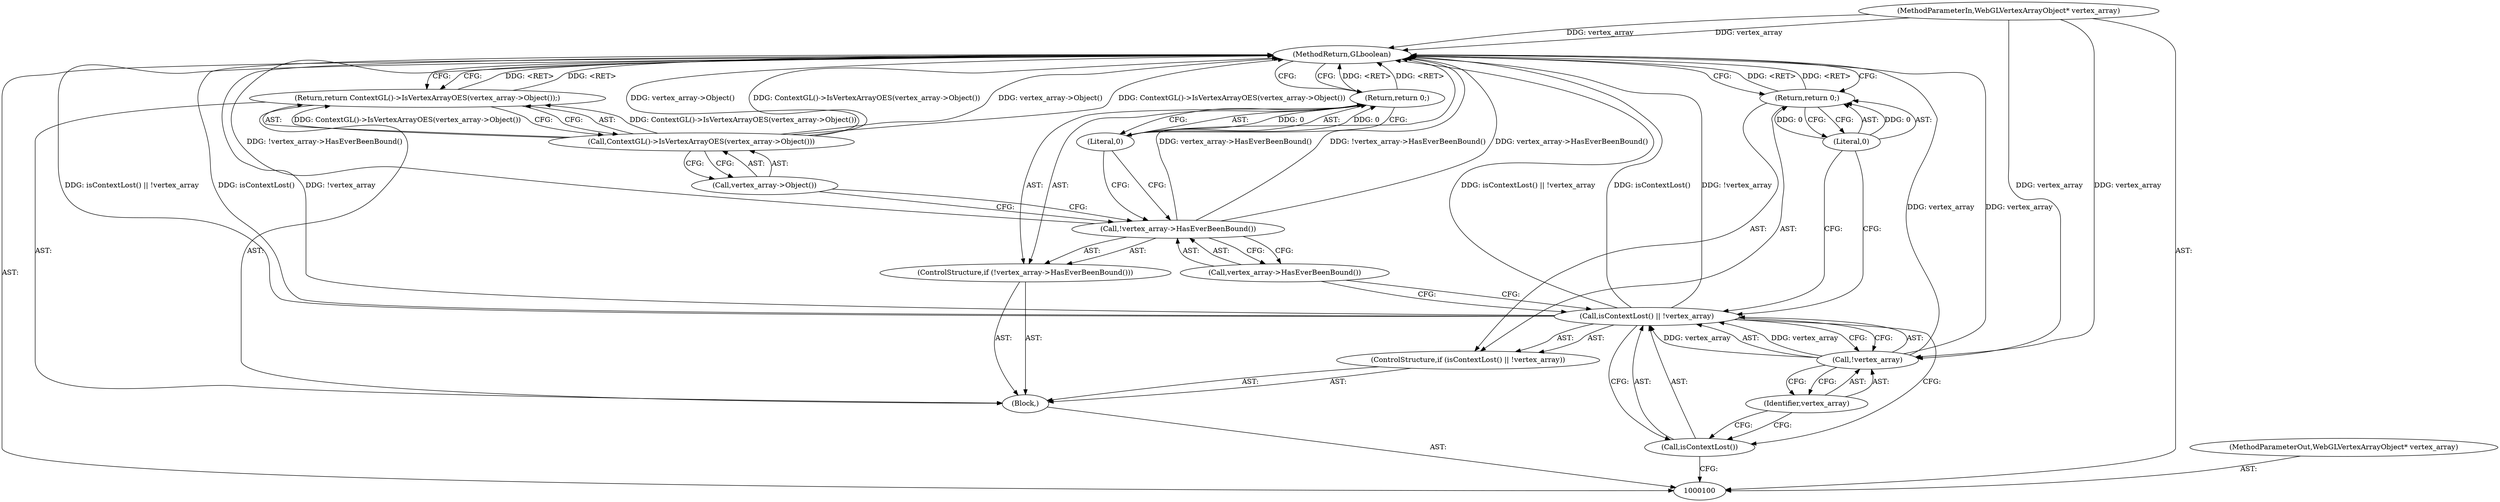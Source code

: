 digraph "1_Chrome_98095c718d7580b5d6715e5bfd8698234ecb4470_4" {
"1000118" [label="(MethodReturn,GLboolean)"];
"1000102" [label="(Block,)"];
"1000101" [label="(MethodParameterIn,WebGLVertexArrayObject* vertex_array)"];
"1000146" [label="(MethodParameterOut,WebGLVertexArrayObject* vertex_array)"];
"1000103" [label="(ControlStructure,if (isContextLost() || !vertex_array))"];
"1000106" [label="(Call,!vertex_array)"];
"1000107" [label="(Identifier,vertex_array)"];
"1000104" [label="(Call,isContextLost() || !vertex_array)"];
"1000105" [label="(Call,isContextLost())"];
"1000109" [label="(Literal,0)"];
"1000108" [label="(Return,return 0;)"];
"1000110" [label="(ControlStructure,if (!vertex_array->HasEverBeenBound()))"];
"1000111" [label="(Call,!vertex_array->HasEverBeenBound())"];
"1000112" [label="(Call,vertex_array->HasEverBeenBound())"];
"1000114" [label="(Literal,0)"];
"1000113" [label="(Return,return 0;)"];
"1000115" [label="(Return,return ContextGL()->IsVertexArrayOES(vertex_array->Object());)"];
"1000117" [label="(Call,vertex_array->Object())"];
"1000116" [label="(Call,ContextGL()->IsVertexArrayOES(vertex_array->Object()))"];
"1000118" -> "1000100"  [label="AST: "];
"1000118" -> "1000108"  [label="CFG: "];
"1000118" -> "1000113"  [label="CFG: "];
"1000118" -> "1000115"  [label="CFG: "];
"1000116" -> "1000118"  [label="DDG: vertex_array->Object()"];
"1000116" -> "1000118"  [label="DDG: ContextGL()->IsVertexArrayOES(vertex_array->Object())"];
"1000106" -> "1000118"  [label="DDG: vertex_array"];
"1000104" -> "1000118"  [label="DDG: isContextLost() || !vertex_array"];
"1000104" -> "1000118"  [label="DDG: isContextLost()"];
"1000104" -> "1000118"  [label="DDG: !vertex_array"];
"1000111" -> "1000118"  [label="DDG: vertex_array->HasEverBeenBound()"];
"1000111" -> "1000118"  [label="DDG: !vertex_array->HasEverBeenBound()"];
"1000101" -> "1000118"  [label="DDG: vertex_array"];
"1000108" -> "1000118"  [label="DDG: <RET>"];
"1000115" -> "1000118"  [label="DDG: <RET>"];
"1000113" -> "1000118"  [label="DDG: <RET>"];
"1000102" -> "1000100"  [label="AST: "];
"1000103" -> "1000102"  [label="AST: "];
"1000110" -> "1000102"  [label="AST: "];
"1000115" -> "1000102"  [label="AST: "];
"1000101" -> "1000100"  [label="AST: "];
"1000101" -> "1000118"  [label="DDG: vertex_array"];
"1000101" -> "1000106"  [label="DDG: vertex_array"];
"1000146" -> "1000100"  [label="AST: "];
"1000103" -> "1000102"  [label="AST: "];
"1000104" -> "1000103"  [label="AST: "];
"1000108" -> "1000103"  [label="AST: "];
"1000106" -> "1000104"  [label="AST: "];
"1000106" -> "1000107"  [label="CFG: "];
"1000107" -> "1000106"  [label="AST: "];
"1000104" -> "1000106"  [label="CFG: "];
"1000106" -> "1000118"  [label="DDG: vertex_array"];
"1000106" -> "1000104"  [label="DDG: vertex_array"];
"1000101" -> "1000106"  [label="DDG: vertex_array"];
"1000107" -> "1000106"  [label="AST: "];
"1000107" -> "1000105"  [label="CFG: "];
"1000106" -> "1000107"  [label="CFG: "];
"1000104" -> "1000103"  [label="AST: "];
"1000104" -> "1000105"  [label="CFG: "];
"1000104" -> "1000106"  [label="CFG: "];
"1000105" -> "1000104"  [label="AST: "];
"1000106" -> "1000104"  [label="AST: "];
"1000109" -> "1000104"  [label="CFG: "];
"1000112" -> "1000104"  [label="CFG: "];
"1000104" -> "1000118"  [label="DDG: isContextLost() || !vertex_array"];
"1000104" -> "1000118"  [label="DDG: isContextLost()"];
"1000104" -> "1000118"  [label="DDG: !vertex_array"];
"1000106" -> "1000104"  [label="DDG: vertex_array"];
"1000105" -> "1000104"  [label="AST: "];
"1000105" -> "1000100"  [label="CFG: "];
"1000107" -> "1000105"  [label="CFG: "];
"1000104" -> "1000105"  [label="CFG: "];
"1000109" -> "1000108"  [label="AST: "];
"1000109" -> "1000104"  [label="CFG: "];
"1000108" -> "1000109"  [label="CFG: "];
"1000109" -> "1000108"  [label="DDG: 0"];
"1000108" -> "1000103"  [label="AST: "];
"1000108" -> "1000109"  [label="CFG: "];
"1000109" -> "1000108"  [label="AST: "];
"1000118" -> "1000108"  [label="CFG: "];
"1000108" -> "1000118"  [label="DDG: <RET>"];
"1000109" -> "1000108"  [label="DDG: 0"];
"1000110" -> "1000102"  [label="AST: "];
"1000111" -> "1000110"  [label="AST: "];
"1000113" -> "1000110"  [label="AST: "];
"1000111" -> "1000110"  [label="AST: "];
"1000111" -> "1000112"  [label="CFG: "];
"1000112" -> "1000111"  [label="AST: "];
"1000114" -> "1000111"  [label="CFG: "];
"1000117" -> "1000111"  [label="CFG: "];
"1000111" -> "1000118"  [label="DDG: vertex_array->HasEverBeenBound()"];
"1000111" -> "1000118"  [label="DDG: !vertex_array->HasEverBeenBound()"];
"1000112" -> "1000111"  [label="AST: "];
"1000112" -> "1000104"  [label="CFG: "];
"1000111" -> "1000112"  [label="CFG: "];
"1000114" -> "1000113"  [label="AST: "];
"1000114" -> "1000111"  [label="CFG: "];
"1000113" -> "1000114"  [label="CFG: "];
"1000114" -> "1000113"  [label="DDG: 0"];
"1000113" -> "1000110"  [label="AST: "];
"1000113" -> "1000114"  [label="CFG: "];
"1000114" -> "1000113"  [label="AST: "];
"1000118" -> "1000113"  [label="CFG: "];
"1000113" -> "1000118"  [label="DDG: <RET>"];
"1000114" -> "1000113"  [label="DDG: 0"];
"1000115" -> "1000102"  [label="AST: "];
"1000115" -> "1000116"  [label="CFG: "];
"1000116" -> "1000115"  [label="AST: "];
"1000118" -> "1000115"  [label="CFG: "];
"1000115" -> "1000118"  [label="DDG: <RET>"];
"1000116" -> "1000115"  [label="DDG: ContextGL()->IsVertexArrayOES(vertex_array->Object())"];
"1000117" -> "1000116"  [label="AST: "];
"1000117" -> "1000111"  [label="CFG: "];
"1000116" -> "1000117"  [label="CFG: "];
"1000116" -> "1000115"  [label="AST: "];
"1000116" -> "1000117"  [label="CFG: "];
"1000117" -> "1000116"  [label="AST: "];
"1000115" -> "1000116"  [label="CFG: "];
"1000116" -> "1000118"  [label="DDG: vertex_array->Object()"];
"1000116" -> "1000118"  [label="DDG: ContextGL()->IsVertexArrayOES(vertex_array->Object())"];
"1000116" -> "1000115"  [label="DDG: ContextGL()->IsVertexArrayOES(vertex_array->Object())"];
}
